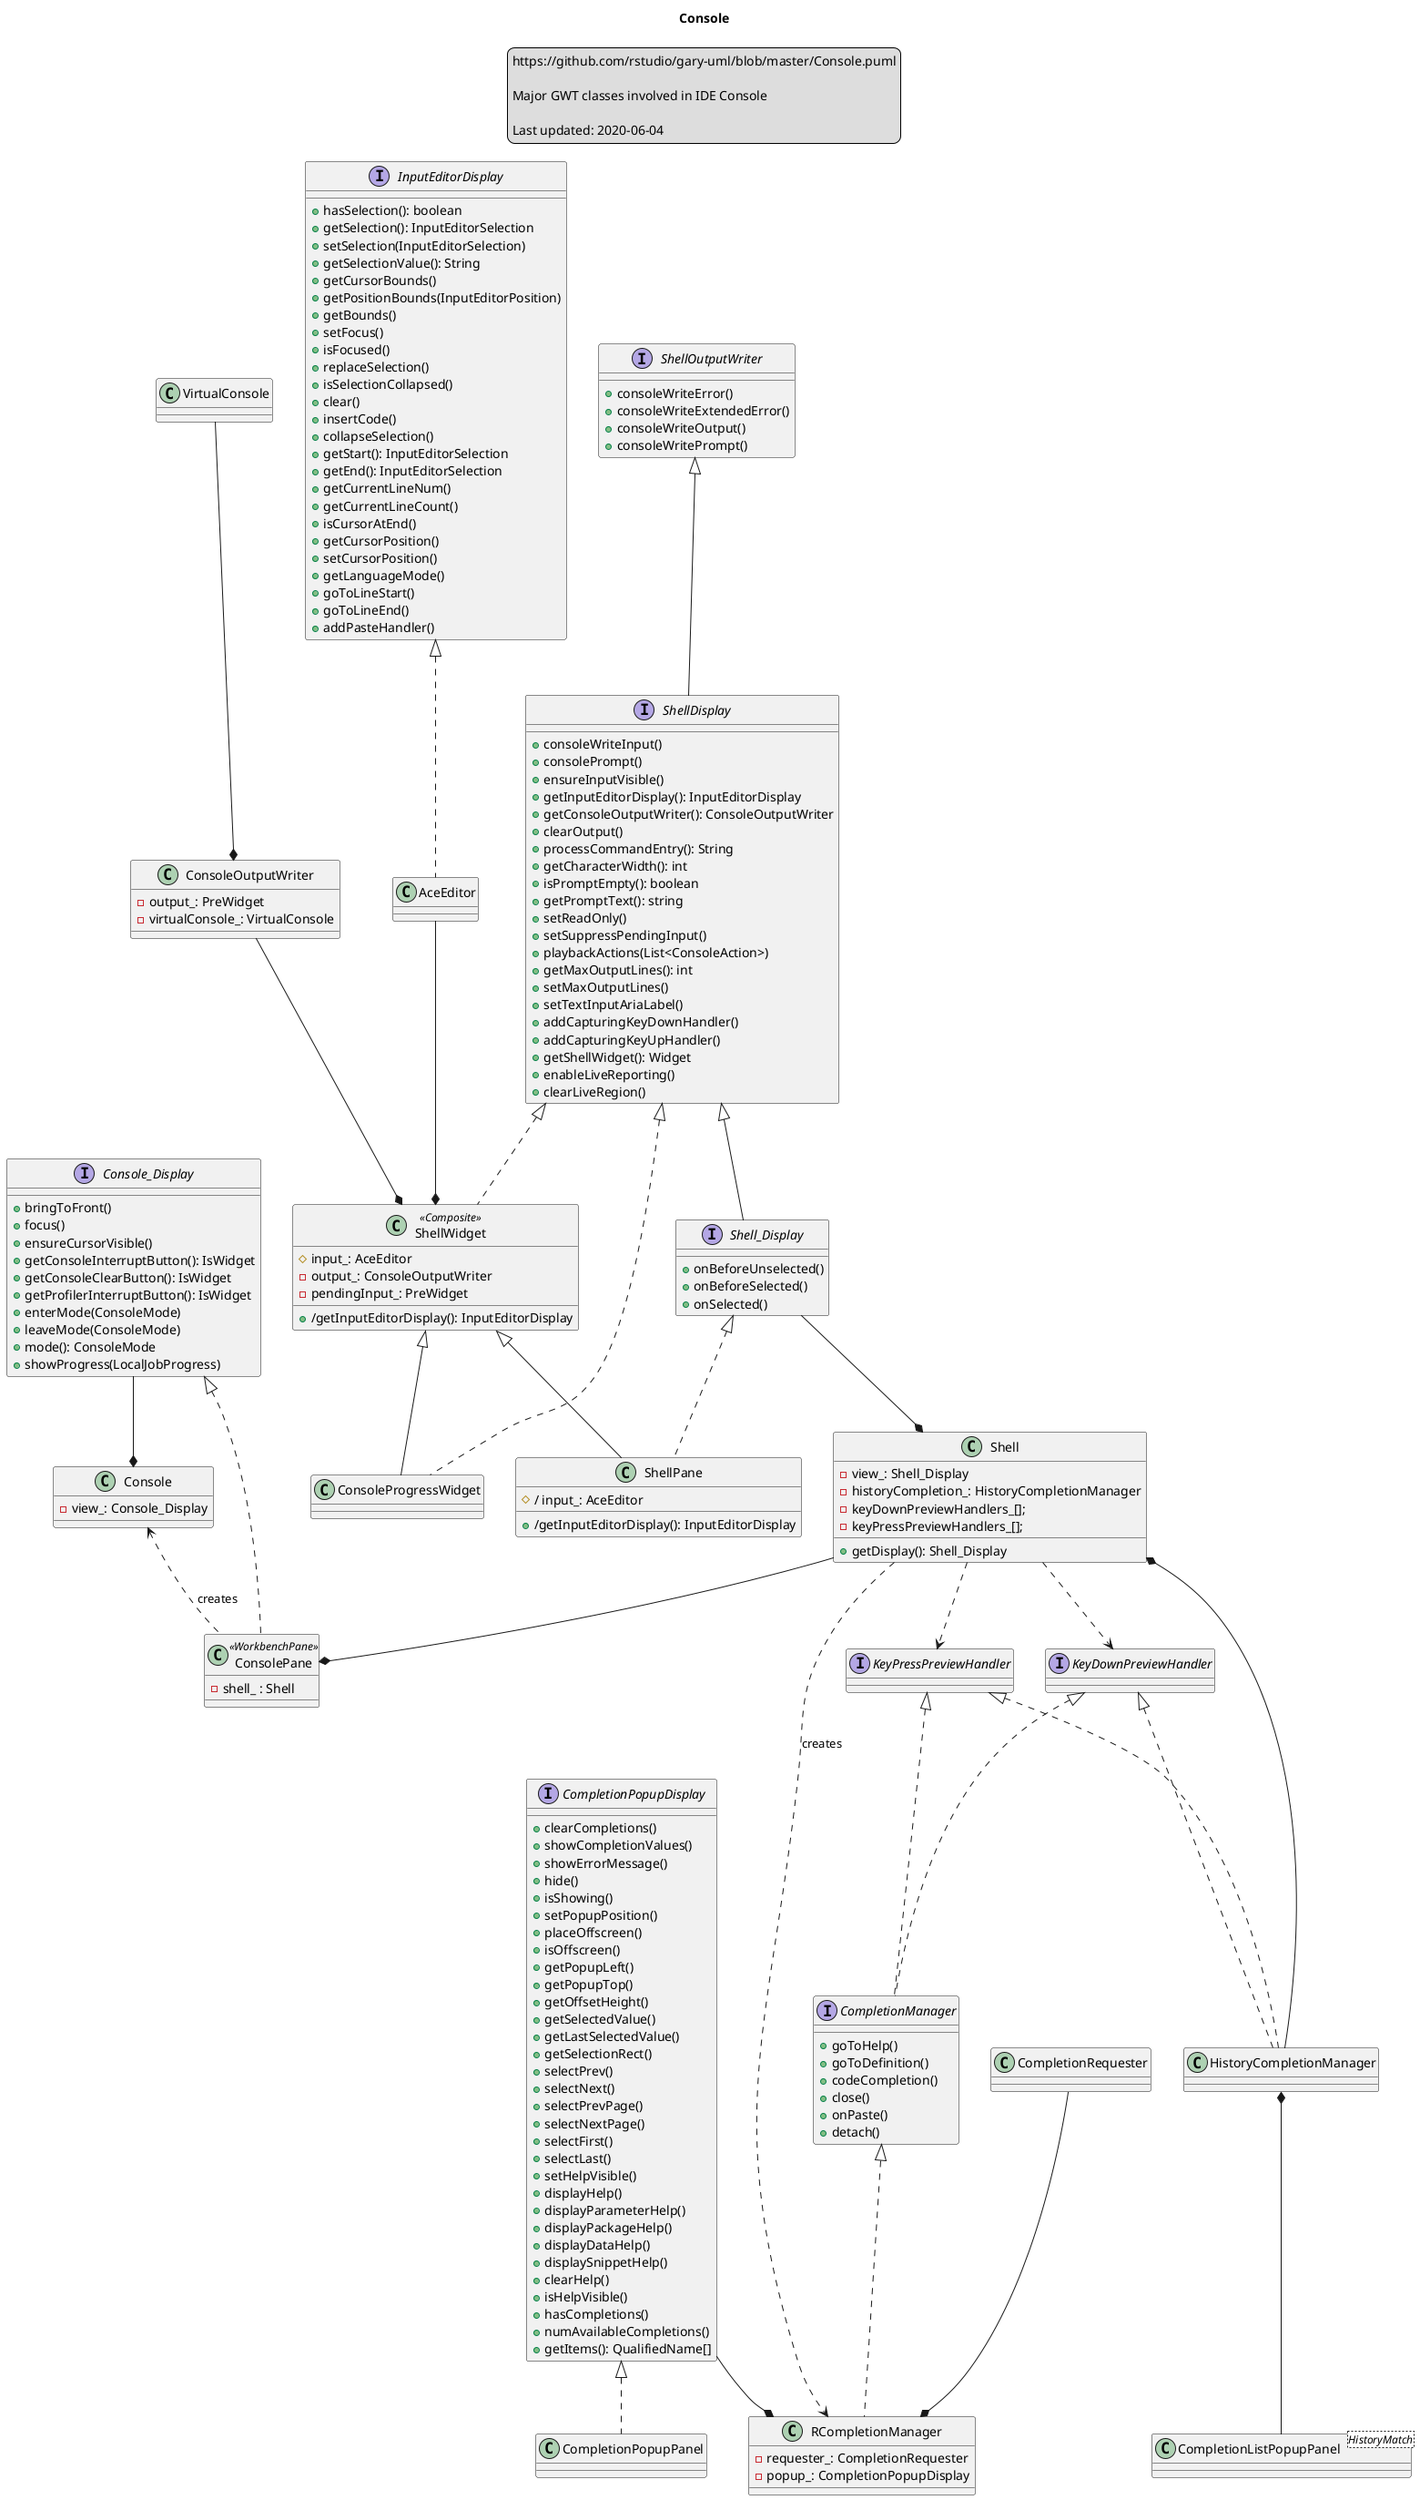 @startuml
title Console

legend top
https://github.com/rstudio/gary-uml/blob/master/Console.puml

Major GWT classes involved in IDE Console

Last updated: 2020-06-04
endlegend

interface Console_Display {
    + bringToFront()
    + focus()
    + ensureCursorVisible()
    + getConsoleInterruptButton(): IsWidget
    + getConsoleClearButton(): IsWidget
    + getProfilerInterruptButton(): IsWidget
    + enterMode(ConsoleMode)
    + leaveMode(ConsoleMode)
    + mode(): ConsoleMode
    + showProgress(LocalJobProgress)
}

interface ShellOutputWriter {
    + consoleWriteError()
    + consoleWriteExtendedError()
    + consoleWriteOutput()
    + consoleWritePrompt()
}

interface InputEditorDisplay {
   + hasSelection(): boolean
   + getSelection(): InputEditorSelection
   + setSelection(InputEditorSelection)
   + getSelectionValue(): String
   + getCursorBounds()
   + getPositionBounds(InputEditorPosition)
   + getBounds()
   + setFocus()
   + isFocused()
   + replaceSelection()
   + isSelectionCollapsed()
   + clear()
   + insertCode()
   + collapseSelection()
   + getStart(): InputEditorSelection
   + getEnd(): InputEditorSelection
   + getCurrentLineNum()
   + getCurrentLineCount()
   + isCursorAtEnd()
   + getCursorPosition()
   + setCursorPosition()
   + getLanguageMode()
   + goToLineStart()
   + goToLineEnd()
   + addPasteHandler()
}

class VirtualConsole {
}

class ConsoleOutputWriter {
   - output_: PreWidget
   - virtualConsole_: VirtualConsole
}
VirtualConsole --* ConsoleOutputWriter

interface ShellDisplay {
   + consoleWriteInput()
   + consolePrompt()
   + ensureInputVisible()
   + getInputEditorDisplay(): InputEditorDisplay
   + getConsoleOutputWriter(): ConsoleOutputWriter
   + clearOutput()
   + processCommandEntry(): String
   + getCharacterWidth(): int
   + isPromptEmpty(): boolean
   + getPromptText(): string
   + setReadOnly()
   + setSuppressPendingInput()
   + playbackActions(List<ConsoleAction>)
   + getMaxOutputLines(): int
   + setMaxOutputLines()
   + setTextInputAriaLabel()
   + addCapturingKeyDownHandler()
   + addCapturingKeyUpHandler()
   + getShellWidget(): Widget
   + enableLiveReporting()
   + clearLiveRegion()
}

ShellOutputWriter <|-- ShellDisplay

class Console {
    - view_: Console_Display
}

class ConsolePane << WorkbenchPane >> {
    - shell_ : Shell
}

Console_Display <|.. ConsolePane

class Shell {
    - view_: Shell_Display
    - historyCompletion_: HistoryCompletionManager
    - keyDownPreviewHandlers_[];
    - keyPressPreviewHandlers_[];
    + getDisplay(): Shell_Display
}

interface Shell_Display {
    + onBeforeUnselected()
    + onBeforeSelected()
    + onSelected()
}

Shell --* ConsolePane
Console_Display --* Console

class ShellWidget << Composite >> {
    # input_: AceEditor
    - output_: ConsoleOutputWriter
    - pendingInput_: PreWidget
    + /getInputEditorDisplay(): InputEditorDisplay
}

ShellDisplay <|.. ShellWidget

class ShellPane {
    # / input_: AceEditor
    + /getInputEditorDisplay(): InputEditorDisplay
}

ShellWidget <|-- ShellPane
Shell_Display <|.. ShellPane
ShellDisplay <|-- Shell_Display
Shell_Display --* Shell
class AceEditor
InputEditorDisplay <|.. AceEditor

class ConsoleProgressWidget
ShellWidget <|-- ConsoleProgressWidget
ShellDisplay <|.. ConsoleProgressWidget

AceEditor --* ShellWidget
ConsoleOutputWriter --* ShellWidget
Console <.. ConsolePane : creates

' Completion features
'''''''''''''''''''''''''''''''''''

class CompletionRequester

interface KeyDownPreviewHandler
interface KeyPressPreviewHandler

interface CompletionManager {
   + goToHelp()
   + goToDefinition()
   + codeCompletion()
   + close()
   + onPaste()
   + detach()
}

KeyDownPreviewHandler <|.. CompletionManager
KeyPressPreviewHandler <|.. CompletionManager

class RCompletionManager {
    - requester_: CompletionRequester
    - popup_: CompletionPopupDisplay
}
CompletionManager <|.. RCompletionManager

CompletionRequester --* RCompletionManager

interface CompletionPopupDisplay {
    + clearCompletions()
    + showCompletionValues()
    + showErrorMessage()
    + hide()
    + isShowing()
    + setPopupPosition()
    + placeOffscreen()
    + isOffscreen()
    + getPopupLeft()
    + getPopupTop()
    + getOffsetHeight()
    + getSelectedValue()
    + getLastSelectedValue()
    + getSelectionRect()
    + selectPrev()
    + selectNext()
    + selectPrevPage()
    + selectNextPage()
    + selectFirst()
    + selectLast()
    + setHelpVisible()
    + displayHelp()
    + displayParameterHelp()
    + displayPackageHelp()
    + displayDataHelp()
    + displaySnippetHelp()
    + clearHelp()
    + isHelpVisible()
    + hasCompletions()
    + numAvailableCompletions()
    + getItems(): QualifiedName[]
}

class CompletionPopupPanel

CompletionPopupDisplay <|.. CompletionPopupPanel

Shell ..> RCompletionManager: creates
Shell ..> KeyPressPreviewHandler
Shell ..> KeyDownPreviewHandler
Shell *-- HistoryCompletionManager

CompletionPopupDisplay --* RCompletionManager

class HistoryCompletionManager
KeyDownPreviewHandler <|.. HistoryCompletionManager
KeyPressPreviewHandler <|.. HistoryCompletionManager

class CompletionListPopupPanel<HistoryMatch>
HistoryCompletionManager *-- CompletionListPopupPanel

@enduml
